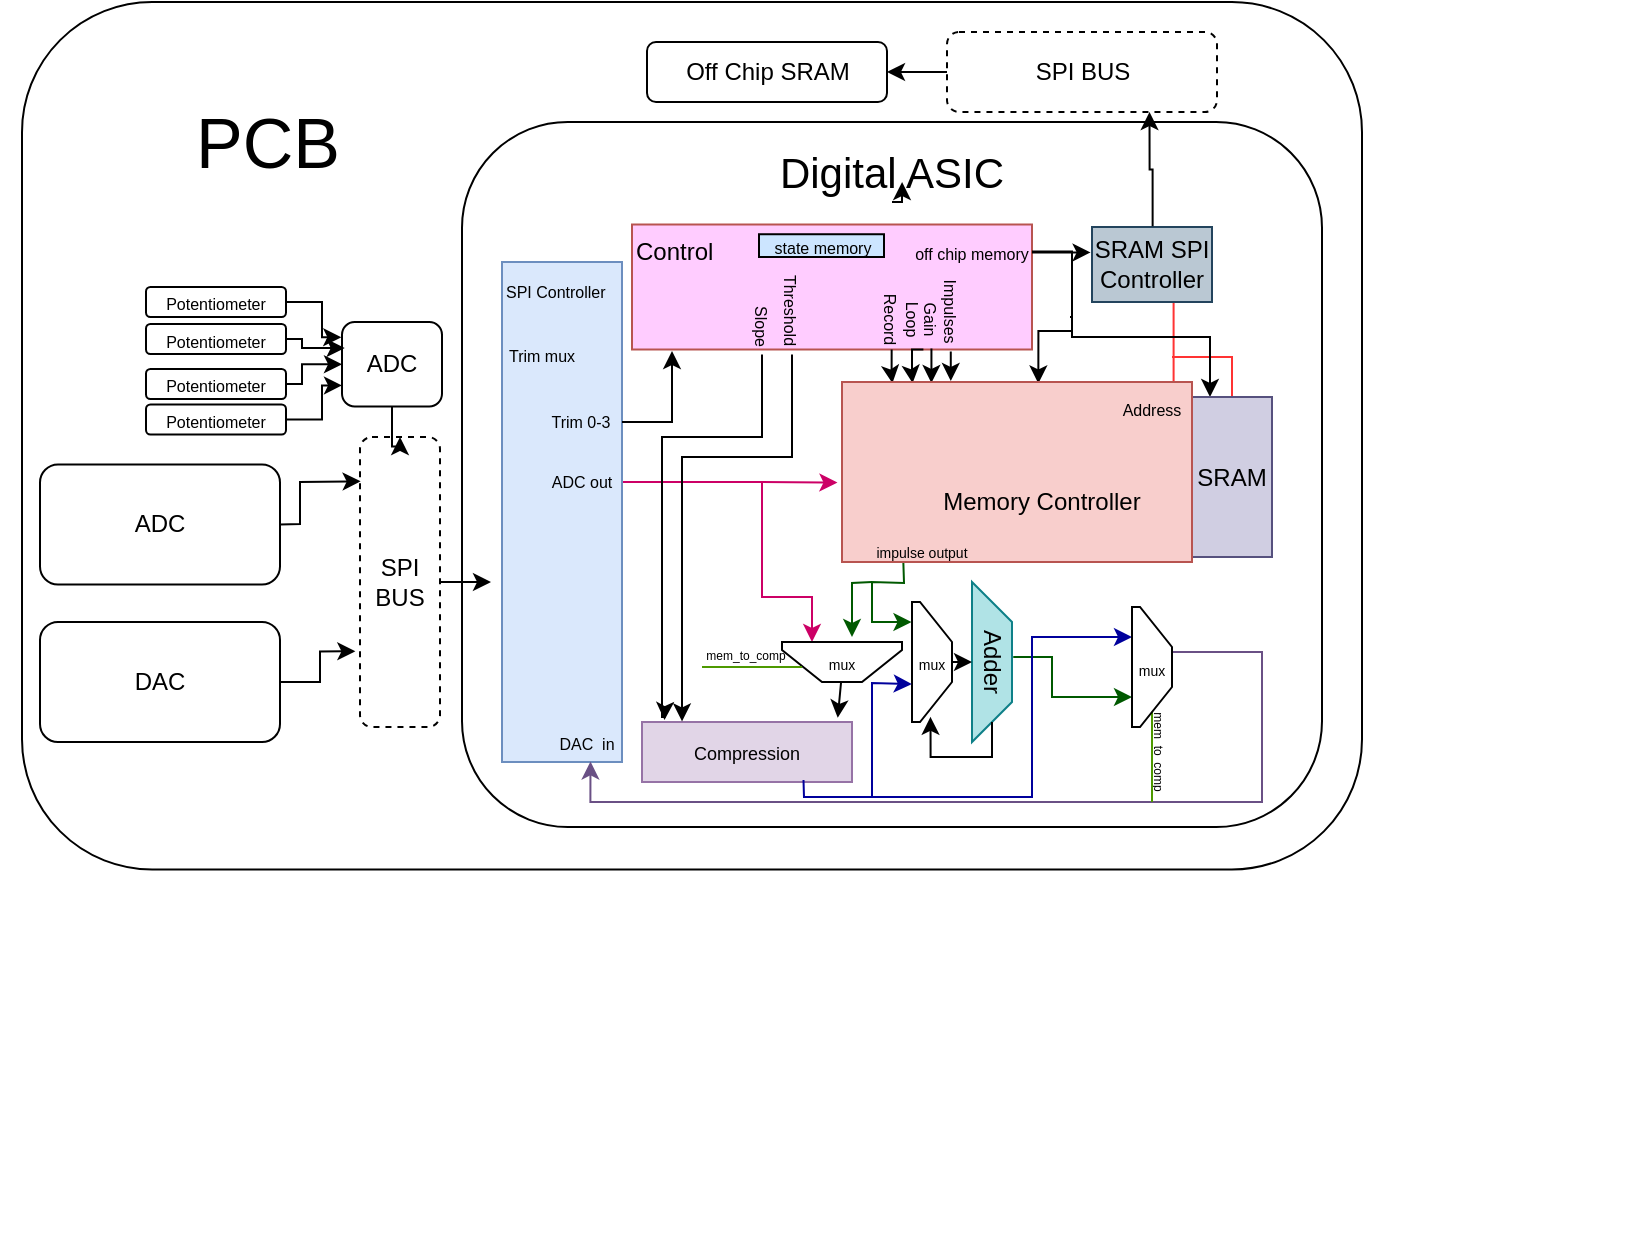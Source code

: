 <mxfile version="24.0.1" type="google">
  <diagram name="Page-1" id="Zs-kTGDQ2TX8Q834MrS4">
    <mxGraphModel grid="1" page="1" gridSize="10" guides="1" tooltips="1" connect="1" arrows="1" fold="1" pageScale="1" pageWidth="850" pageHeight="1100" math="0" shadow="0">
      <root>
        <mxCell id="0" />
        <mxCell id="1" parent="0" />
        <mxCell id="WyURkuB8XJ2In0CkwMqS-4" value="" style="rounded=1;whiteSpace=wrap;html=1;" vertex="1" parent="1">
          <mxGeometry x="60" y="40" width="670" height="433.75" as="geometry" />
        </mxCell>
        <mxCell id="tVe25JJXrX7TP5zpR2_T-1" value="" style="rounded=1;whiteSpace=wrap;html=1;" vertex="1" parent="1">
          <mxGeometry x="280" y="100" width="430" height="352.5" as="geometry" />
        </mxCell>
        <mxCell id="tVe25JJXrX7TP5zpR2_T-4" value="" style="group" vertex="1" connectable="0" parent="1">
          <mxGeometry x="49" y="271.25" width="120" height="60" as="geometry" />
        </mxCell>
        <mxCell id="tVe25JJXrX7TP5zpR2_T-2" value="" style="rounded=1;whiteSpace=wrap;html=1;" vertex="1" parent="tVe25JJXrX7TP5zpR2_T-4">
          <mxGeometry x="20" width="120" height="60" as="geometry" />
        </mxCell>
        <mxCell id="tVe25JJXrX7TP5zpR2_T-3" value="ADC" style="text;html=1;strokeColor=none;fillColor=none;align=center;verticalAlign=middle;whiteSpace=wrap;rounded=0;" vertex="1" parent="tVe25JJXrX7TP5zpR2_T-4">
          <mxGeometry x="50" y="15" width="60" height="30" as="geometry" />
        </mxCell>
        <mxCell id="tVe25JJXrX7TP5zpR2_T-9" value="" style="group" vertex="1" connectable="0" parent="1">
          <mxGeometry x="69" y="350" width="120" height="60" as="geometry" />
        </mxCell>
        <mxCell id="tVe25JJXrX7TP5zpR2_T-6" value="" style="rounded=1;whiteSpace=wrap;html=1;" vertex="1" parent="tVe25JJXrX7TP5zpR2_T-9">
          <mxGeometry width="120" height="60" as="geometry" />
        </mxCell>
        <mxCell id="tVe25JJXrX7TP5zpR2_T-8" value="DAC" style="text;html=1;strokeColor=none;fillColor=none;align=center;verticalAlign=middle;whiteSpace=wrap;rounded=0;" vertex="1" parent="tVe25JJXrX7TP5zpR2_T-9">
          <mxGeometry x="30" y="15" width="60" height="30" as="geometry" />
        </mxCell>
        <mxCell id="tVe25JJXrX7TP5zpR2_T-10" value="" style="endArrow=classic;html=1;rounded=0;exitX=1;exitY=0.5;exitDx=0;exitDy=0;entryX=0.008;entryY=0.153;entryDx=0;entryDy=0;entryPerimeter=0;" edge="1" parent="1" source="tVe25JJXrX7TP5zpR2_T-2" target="9PQ7ZDF2D8wfVxdtAXBt-15">
          <mxGeometry width="50" height="50" relative="1" as="geometry">
            <mxPoint x="409" y="360" as="sourcePoint" />
            <mxPoint x="159" y="280" as="targetPoint" />
            <Array as="points">
              <mxPoint x="199" y="301" />
              <mxPoint x="199" y="280" />
            </Array>
          </mxGeometry>
        </mxCell>
        <mxCell id="0uwEz2iJApMcKScw88or-7" value="" style="endArrow=classic;html=1;rounded=0;entryX=-0.013;entryY=0.559;entryDx=0;entryDy=0;strokeColor=#CC0066;entryPerimeter=0;exitX=0.87;exitY=0.477;exitDx=0;exitDy=0;exitPerimeter=0;" edge="1" parent="1" source="9PQ7ZDF2D8wfVxdtAXBt-2" target="0uwEz2iJApMcKScw88or-1">
          <mxGeometry width="50" height="50" relative="1" as="geometry">
            <mxPoint x="420" y="283.5" as="sourcePoint" />
            <mxPoint x="535.0" y="268.5" as="targetPoint" />
            <Array as="points">
              <mxPoint x="360" y="280" />
              <mxPoint x="430" y="280" />
            </Array>
          </mxGeometry>
        </mxCell>
        <mxCell id="9PQ7ZDF2D8wfVxdtAXBt-2" value="&lt;font style=&quot;font-size: 8px;&quot;&gt;SPI Controller&lt;/font&gt;" style="text;html=1;strokeColor=#6c8ebf;fillColor=#dae8fc;align=left;verticalAlign=top;whiteSpace=wrap;rounded=0;spacingTop=0;labelBorderColor=none;perimeterSpacing=10;" vertex="1" parent="1">
          <mxGeometry x="300" y="170" width="60" height="250" as="geometry" />
        </mxCell>
        <mxCell id="9PQ7ZDF2D8wfVxdtAXBt-11" value="&lt;font style=&quot;font-size: 8px;&quot;&gt;ADC out&lt;/font&gt;" style="text;html=1;strokeColor=none;fillColor=none;align=center;verticalAlign=middle;whiteSpace=wrap;rounded=0;" vertex="1" parent="1">
          <mxGeometry x="320" y="271.25" width="40" height="15" as="geometry" />
        </mxCell>
        <mxCell id="9PQ7ZDF2D8wfVxdtAXBt-12" style="edgeStyle=orthogonalEdgeStyle;rounded=0;orthogonalLoop=1;jettySize=auto;html=1;exitX=1;exitY=0.5;exitDx=0;exitDy=0;strokeColor=#6A5085;entryX=0.678;entryY=0.962;entryDx=0;entryDy=0;entryPerimeter=0;" edge="1" parent="1" source="0uwEz2iJApMcKScw88or-53" target="9PQ7ZDF2D8wfVxdtAXBt-2">
          <mxGeometry relative="1" as="geometry">
            <mxPoint x="390" y="430" as="targetPoint" />
            <Array as="points">
              <mxPoint x="635" y="365" />
              <mxPoint x="680" y="365" />
              <mxPoint x="680" y="440" />
              <mxPoint x="344" y="440" />
            </Array>
          </mxGeometry>
        </mxCell>
        <mxCell id="9PQ7ZDF2D8wfVxdtAXBt-13" value="&lt;font style=&quot;font-size: 8px;&quot;&gt;DAC&amp;nbsp; in&lt;/font&gt;" style="text;html=1;strokeColor=none;fillColor=none;align=center;verticalAlign=middle;whiteSpace=wrap;rounded=0;" vertex="1" parent="1">
          <mxGeometry x="325" y="402.5" width="35" height="15" as="geometry" />
        </mxCell>
        <mxCell id="9PQ7ZDF2D8wfVxdtAXBt-15" value="SPI BUS" style="text;html=1;strokeColor=default;fillColor=none;align=center;verticalAlign=middle;whiteSpace=wrap;rounded=1;dashed=1;" vertex="1" parent="1">
          <mxGeometry x="229" y="257.5" width="40" height="145" as="geometry" />
        </mxCell>
        <mxCell id="9PQ7ZDF2D8wfVxdtAXBt-16" style="edgeStyle=orthogonalEdgeStyle;rounded=0;orthogonalLoop=1;jettySize=auto;html=1;exitX=1;exitY=0.5;exitDx=0;exitDy=0;entryX=-0.058;entryY=0.739;entryDx=0;entryDy=0;entryPerimeter=0;" edge="1" parent="1" source="tVe25JJXrX7TP5zpR2_T-6" target="9PQ7ZDF2D8wfVxdtAXBt-15">
          <mxGeometry relative="1" as="geometry" />
        </mxCell>
        <mxCell id="9PQ7ZDF2D8wfVxdtAXBt-24" style="edgeStyle=orthogonalEdgeStyle;rounded=0;orthogonalLoop=1;jettySize=auto;html=1;exitX=1;exitY=0.5;exitDx=0;exitDy=0;entryX=0.056;entryY=0.63;entryDx=0;entryDy=0;entryPerimeter=0;" edge="1" parent="1" source="9PQ7ZDF2D8wfVxdtAXBt-15" target="9PQ7ZDF2D8wfVxdtAXBt-2">
          <mxGeometry relative="1" as="geometry" />
        </mxCell>
        <mxCell id="9PQ7ZDF2D8wfVxdtAXBt-35" value="&lt;font style=&quot;font-size: 8px;&quot;&gt;Trim 0-3&lt;/font&gt;" style="text;html=1;strokeColor=none;fillColor=none;align=center;verticalAlign=middle;whiteSpace=wrap;rounded=0;" vertex="1" parent="1">
          <mxGeometry x="317.5" y="240" width="42.5" height="17.5" as="geometry" />
        </mxCell>
        <mxCell id="9PQ7ZDF2D8wfVxdtAXBt-61" style="edgeStyle=orthogonalEdgeStyle;rounded=0;orthogonalLoop=1;jettySize=auto;html=1;entryX=0.5;entryY=0;entryDx=0;entryDy=0;" edge="1" parent="1" source="9PQ7ZDF2D8wfVxdtAXBt-56" target="9PQ7ZDF2D8wfVxdtAXBt-15">
          <mxGeometry relative="1" as="geometry" />
        </mxCell>
        <mxCell id="9PQ7ZDF2D8wfVxdtAXBt-56" value="ADC" style="rounded=1;whiteSpace=wrap;html=1;" vertex="1" parent="1">
          <mxGeometry x="220" y="200" width="50" height="42.25" as="geometry" />
        </mxCell>
        <mxCell id="9PQ7ZDF2D8wfVxdtAXBt-63" value="&lt;font style=&quot;font-size: 8px;&quot;&gt;Potentiometer&lt;/font&gt;" style="rounded=1;whiteSpace=wrap;html=1;" vertex="1" parent="1">
          <mxGeometry x="122" y="182.5" width="70" height="15" as="geometry" />
        </mxCell>
        <mxCell id="9PQ7ZDF2D8wfVxdtAXBt-66" value="&lt;font style=&quot;font-size: 8px;&quot;&gt;Potentiometer&lt;/font&gt;" style="rounded=1;whiteSpace=wrap;html=1;" vertex="1" parent="1">
          <mxGeometry x="122" y="201" width="70" height="15" as="geometry" />
        </mxCell>
        <mxCell id="9PQ7ZDF2D8wfVxdtAXBt-67" value="&lt;font style=&quot;font-size: 8px;&quot;&gt;Potentiometer&lt;/font&gt;" style="rounded=1;whiteSpace=wrap;html=1;" vertex="1" parent="1">
          <mxGeometry x="122" y="223.5" width="70" height="15" as="geometry" />
        </mxCell>
        <mxCell id="9PQ7ZDF2D8wfVxdtAXBt-68" value="&lt;font style=&quot;font-size: 8px;&quot;&gt;Potentiometer&lt;/font&gt;" style="rounded=1;whiteSpace=wrap;html=1;" vertex="1" parent="1">
          <mxGeometry x="122" y="241.25" width="70" height="15" as="geometry" />
        </mxCell>
        <mxCell id="9PQ7ZDF2D8wfVxdtAXBt-69" style="edgeStyle=orthogonalEdgeStyle;rounded=0;orthogonalLoop=1;jettySize=auto;html=1;exitX=1;exitY=0.5;exitDx=0;exitDy=0;entryX=0;entryY=0.75;entryDx=0;entryDy=0;" edge="1" parent="1" source="9PQ7ZDF2D8wfVxdtAXBt-68" target="9PQ7ZDF2D8wfVxdtAXBt-56">
          <mxGeometry relative="1" as="geometry">
            <mxPoint x="120.0" y="248.72" as="targetPoint" />
            <Array as="points">
              <mxPoint x="210" y="249" />
              <mxPoint x="210" y="232" />
            </Array>
          </mxGeometry>
        </mxCell>
        <mxCell id="9PQ7ZDF2D8wfVxdtAXBt-71" style="edgeStyle=orthogonalEdgeStyle;rounded=0;orthogonalLoop=1;jettySize=auto;html=1;exitX=1;exitY=0.5;exitDx=0;exitDy=0;entryX=0;entryY=0.5;entryDx=0;entryDy=0;" edge="1" parent="1" source="9PQ7ZDF2D8wfVxdtAXBt-67" target="9PQ7ZDF2D8wfVxdtAXBt-56">
          <mxGeometry relative="1" as="geometry">
            <mxPoint x="120.0" y="230.96" as="targetPoint" />
            <Array as="points">
              <mxPoint x="200" y="231" />
              <mxPoint x="200" y="221" />
            </Array>
          </mxGeometry>
        </mxCell>
        <mxCell id="9PQ7ZDF2D8wfVxdtAXBt-72" style="edgeStyle=orthogonalEdgeStyle;rounded=0;orthogonalLoop=1;jettySize=auto;html=1;exitX=1;exitY=0.5;exitDx=0;exitDy=0;entryX=0.027;entryY=0.308;entryDx=0;entryDy=0;entryPerimeter=0;" edge="1" parent="1" source="9PQ7ZDF2D8wfVxdtAXBt-66" target="9PQ7ZDF2D8wfVxdtAXBt-56">
          <mxGeometry relative="1" as="geometry">
            <mxPoint x="118.86" y="208.56" as="targetPoint" />
            <Array as="points">
              <mxPoint x="200" y="209" />
              <mxPoint x="200" y="213" />
            </Array>
          </mxGeometry>
        </mxCell>
        <mxCell id="9PQ7ZDF2D8wfVxdtAXBt-73" style="edgeStyle=orthogonalEdgeStyle;rounded=0;orthogonalLoop=1;jettySize=auto;html=1;exitX=1;exitY=0.5;exitDx=0;exitDy=0;entryX=-0.007;entryY=0.181;entryDx=0;entryDy=0;entryPerimeter=0;" edge="1" parent="1" source="9PQ7ZDF2D8wfVxdtAXBt-63" target="9PQ7ZDF2D8wfVxdtAXBt-56">
          <mxGeometry relative="1" as="geometry">
            <mxPoint x="119.4" y="189.44" as="targetPoint" />
            <Array as="points">
              <mxPoint x="210" y="190" />
              <mxPoint x="210" y="208" />
            </Array>
          </mxGeometry>
        </mxCell>
        <mxCell id="9PQ7ZDF2D8wfVxdtAXBt-74" value="&lt;font style=&quot;font-size: 8px;&quot;&gt;Trim mux&lt;/font&gt;" style="text;html=1;strokeColor=none;fillColor=none;align=center;verticalAlign=middle;whiteSpace=wrap;rounded=0;" vertex="1" parent="1">
          <mxGeometry x="300" y="201" width="40" height="30" as="geometry" />
        </mxCell>
        <mxCell id="0uwEz2iJApMcKScw88or-3" value="" style="group" vertex="1" connectable="0" parent="1">
          <mxGeometry x="530" y="242.5" width="340" height="420" as="geometry" />
        </mxCell>
        <mxCell id="9PQ7ZDF2D8wfVxdtAXBt-18" style="edgeStyle=orthogonalEdgeStyle;rounded=0;orthogonalLoop=1;jettySize=auto;html=1;exitX=0.75;exitY=0;exitDx=0;exitDy=0;entryX=0.635;entryY=0.828;entryDx=0;entryDy=0;entryPerimeter=0;endArrow=none;endFill=0;strokeColor=#FF3333;" edge="1" parent="0uwEz2iJApMcKScw88or-3" source="0uwEz2iJApMcKScw88or-2" target="9PQ7ZDF2D8wfVxdtAXBt-17">
          <mxGeometry relative="1" as="geometry" />
        </mxCell>
        <mxCell id="0uwEz2iJApMcKScw88or-38" value="" style="endArrow=classic;html=1;rounded=0;entryX=0.75;entryY=1;entryDx=0;entryDy=0;strokeColor=#CC0066;" edge="1" parent="0uwEz2iJApMcKScw88or-3" target="0uwEz2iJApMcKScw88or-34">
          <mxGeometry width="50" height="50" relative="1" as="geometry">
            <mxPoint x="-100" y="37.5" as="sourcePoint" />
            <mxPoint x="-95" y="87.5" as="targetPoint" />
            <Array as="points">
              <mxPoint x="-100" y="67.5" />
              <mxPoint x="-100" y="95" />
              <mxPoint x="-75" y="95" />
            </Array>
          </mxGeometry>
        </mxCell>
        <mxCell id="0uwEz2iJApMcKScw88or-40" value="&lt;font style=&quot;font-size: 9px;&quot;&gt;Compression&lt;/font&gt;" style="text;html=1;strokeColor=#9673a6;fillColor=#e1d5e7;align=center;verticalAlign=middle;whiteSpace=wrap;rounded=0;spacingTop=0;labelBorderColor=none;perimeterSpacing=10;" vertex="1" parent="0uwEz2iJApMcKScw88or-3">
          <mxGeometry x="-160" y="157.5" width="105" height="30" as="geometry" />
        </mxCell>
        <mxCell id="0uwEz2iJApMcKScw88or-42" value="" style="endArrow=classic;html=1;rounded=0;exitX=0.5;exitY=1;exitDx=0;exitDy=0;entryX=0.863;entryY=0.158;entryDx=0;entryDy=0;entryPerimeter=0;" edge="1" parent="0uwEz2iJApMcKScw88or-3" source="0uwEz2iJApMcKScw88or-35" target="0uwEz2iJApMcKScw88or-40">
          <mxGeometry width="50" height="50" relative="1" as="geometry">
            <mxPoint x="-135" y="117.5" as="sourcePoint" />
            <mxPoint x="-105" y="143.5" as="targetPoint" />
          </mxGeometry>
        </mxCell>
        <mxCell id="0uwEz2iJApMcKScw88or-54" value="" style="endArrow=classic;html=1;rounded=0;entryX=0.75;entryY=1;entryDx=0;entryDy=0;strokeColor=#005900;exitX=0.458;exitY=-0.031;exitDx=0;exitDy=0;exitPerimeter=0;" edge="1" parent="0uwEz2iJApMcKScw88or-3" source="9PQ7ZDF2D8wfVxdtAXBt-3" target="0uwEz2iJApMcKScw88or-52">
          <mxGeometry width="50" height="50" relative="1" as="geometry">
            <mxPoint x="150.26" y="121.38" as="sourcePoint" />
            <mxPoint x="95" y="107.5" as="targetPoint" />
            <Array as="points">
              <mxPoint x="45" y="125" />
              <mxPoint x="45" y="145" />
            </Array>
          </mxGeometry>
        </mxCell>
        <mxCell id="0uwEz2iJApMcKScw88or-57" value="" style="endArrow=classic;html=1;rounded=0;entryX=0.25;entryY=1;entryDx=0;entryDy=0;exitX=0.726;exitY=0.78;exitDx=0;exitDy=0;exitPerimeter=0;strokeColor=#00009C;" edge="1" parent="0uwEz2iJApMcKScw88or-3" source="0uwEz2iJApMcKScw88or-40" target="0uwEz2iJApMcKScw88or-52">
          <mxGeometry width="50" height="50" relative="1" as="geometry">
            <mxPoint x="85" y="207.5" as="sourcePoint" />
            <mxPoint x="135" y="157.5" as="targetPoint" />
            <Array as="points">
              <mxPoint x="-79" y="195" />
              <mxPoint x="35" y="195" />
              <mxPoint x="35" y="115" />
            </Array>
          </mxGeometry>
        </mxCell>
        <mxCell id="0uwEz2iJApMcKScw88or-59" value="Control" style="text;html=1;strokeColor=#b85450;fillColor=#FFCCFF;align=left;verticalAlign=top;whiteSpace=wrap;rounded=0;spacingTop=0;labelBorderColor=none;perimeterSpacing=10;" vertex="1" parent="0uwEz2iJApMcKScw88or-3">
          <mxGeometry x="-165" y="-91.25" width="200" height="62.5" as="geometry" />
        </mxCell>
        <mxCell id="0uwEz2iJApMcKScw88or-71" value="" style="group" vertex="1" connectable="0" parent="0uwEz2iJApMcKScw88or-3">
          <mxGeometry x="-65" y="97.5" width="60" height="20.0" as="geometry" />
        </mxCell>
        <mxCell id="0uwEz2iJApMcKScw88or-37" value="" style="group" vertex="1" connectable="0" parent="0uwEz2iJApMcKScw88or-3">
          <mxGeometry x="-90" y="117.5" width="60" height="20" as="geometry" />
        </mxCell>
        <mxCell id="0uwEz2iJApMcKScw88or-34" value="" style="shape=loopLimit;whiteSpace=wrap;html=1;rotation=180;" vertex="1" parent="0uwEz2iJApMcKScw88or-37">
          <mxGeometry width="60" height="20" as="geometry" />
        </mxCell>
        <mxCell id="9PQ7ZDF2D8wfVxdtAXBt-19" style="edgeStyle=orthogonalEdgeStyle;rounded=0;orthogonalLoop=1;jettySize=auto;html=1;endArrow=none;endFill=0;strokeColor=#4D9900;" edge="1" parent="0uwEz2iJApMcKScw88or-37">
          <mxGeometry relative="1" as="geometry">
            <mxPoint x="-40" y="12.5" as="targetPoint" />
            <mxPoint x="10" y="12.5" as="sourcePoint" />
          </mxGeometry>
        </mxCell>
        <mxCell id="0uwEz2iJApMcKScw88or-35" value="&lt;font style=&quot;font-size: 7px;&quot;&gt;mux&lt;/font&gt;" style="text;html=1;strokeColor=none;fillColor=none;align=center;verticalAlign=middle;whiteSpace=wrap;rounded=0;rotation=0;" vertex="1" parent="0uwEz2iJApMcKScw88or-37">
          <mxGeometry x="15" y="5" width="30" height="10" as="geometry" />
        </mxCell>
        <mxCell id="0uwEz2iJApMcKScw88or-74" value="" style="endArrow=classic;html=1;rounded=0;strokeColor=#005900;" edge="1" parent="0uwEz2iJApMcKScw88or-3">
          <mxGeometry width="50" height="50" relative="1" as="geometry">
            <mxPoint x="-45" y="87.5" as="sourcePoint" />
            <mxPoint x="-55" y="115" as="targetPoint" />
            <Array as="points">
              <mxPoint x="-55" y="88" />
            </Array>
          </mxGeometry>
        </mxCell>
        <mxCell id="0uwEz2iJApMcKScw88or-72" value="" style="shape=loopLimit;whiteSpace=wrap;html=1;rotation=-180;direction=north;" vertex="1" parent="0uwEz2iJApMcKScw88or-3">
          <mxGeometry x="-25" y="97.5" width="20" height="60" as="geometry" />
        </mxCell>
        <mxCell id="0uwEz2iJApMcKScw88or-81" value="" style="endArrow=classic;html=1;rounded=0;entryX=0.167;entryY=1.013;entryDx=0;entryDy=0;entryPerimeter=0;exitX=0.313;exitY=1.034;exitDx=0;exitDy=0;strokeColor=#005900;exitPerimeter=0;" edge="1" parent="0uwEz2iJApMcKScw88or-3" source="9PQ7ZDF2D8wfVxdtAXBt-10">
          <mxGeometry width="50" height="50" relative="1" as="geometry">
            <mxPoint x="-33.48" y="76.96" as="sourcePoint" />
            <mxPoint x="-25.26" y="107.52" as="targetPoint" />
            <Array as="points">
              <mxPoint x="-29" y="88" />
              <mxPoint x="-45" y="87.5" />
              <mxPoint x="-45" y="107.5" />
            </Array>
          </mxGeometry>
        </mxCell>
        <mxCell id="0uwEz2iJApMcKScw88or-85" value="" style="endArrow=classic;html=1;rounded=0;entryX=0.684;entryY=1.006;entryDx=0;entryDy=0;strokeColor=#00009C;entryPerimeter=0;" edge="1" parent="0uwEz2iJApMcKScw88or-3" target="0uwEz2iJApMcKScw88or-72">
          <mxGeometry width="50" height="50" relative="1" as="geometry">
            <mxPoint x="-45" y="195" as="sourcePoint" />
            <mxPoint x="-18.72" y="139.14" as="targetPoint" />
            <Array as="points">
              <mxPoint x="-45" y="138" />
            </Array>
          </mxGeometry>
        </mxCell>
        <mxCell id="0uwEz2iJApMcKScw88or-88" value="&lt;font style=&quot;font-size: 7px;&quot;&gt;mux&lt;/font&gt;" style="text;html=1;strokeColor=none;fillColor=none;align=center;verticalAlign=middle;whiteSpace=wrap;rounded=0;rotation=0;" vertex="1" parent="0uwEz2iJApMcKScw88or-3">
          <mxGeometry x="-30" y="122.5" width="30" height="10" as="geometry" />
        </mxCell>
        <mxCell id="9PQ7ZDF2D8wfVxdtAXBt-4" value="" style="group" vertex="1" connectable="0" parent="0uwEz2iJApMcKScw88or-3">
          <mxGeometry y="87.5" width="40" height="80" as="geometry" />
        </mxCell>
        <mxCell id="0uwEz2iJApMcKScw88or-68" value="" style="shape=trapezoid;perimeter=trapezoidPerimeter;whiteSpace=wrap;html=1;fixedSize=1;direction=south;fillColor=#b0e3e6;strokeColor=#0e8088;" vertex="1" parent="9PQ7ZDF2D8wfVxdtAXBt-4">
          <mxGeometry x="5" width="20" height="80" as="geometry" />
        </mxCell>
        <mxCell id="9PQ7ZDF2D8wfVxdtAXBt-3" value="Adder" style="text;html=1;strokeColor=none;fillColor=none;align=center;verticalAlign=middle;whiteSpace=wrap;rounded=0;rotation=90;" vertex="1" parent="9PQ7ZDF2D8wfVxdtAXBt-4">
          <mxGeometry x="-15" y="30" width="60" height="20" as="geometry" />
        </mxCell>
        <mxCell id="0uwEz2iJApMcKScw88or-75" value="" style="endArrow=classic;html=1;rounded=0;exitX=0.5;exitY=0;exitDx=0;exitDy=0;entryX=0.5;entryY=1;entryDx=0;entryDy=0;" edge="1" parent="0uwEz2iJApMcKScw88or-3" source="0uwEz2iJApMcKScw88or-72" target="0uwEz2iJApMcKScw88or-68">
          <mxGeometry width="50" height="50" relative="1" as="geometry">
            <mxPoint x="-5" y="167.5" as="sourcePoint" />
            <mxPoint x="45" y="117.5" as="targetPoint" />
            <Array as="points" />
          </mxGeometry>
        </mxCell>
        <mxCell id="9PQ7ZDF2D8wfVxdtAXBt-9" style="edgeStyle=orthogonalEdgeStyle;rounded=0;orthogonalLoop=1;jettySize=auto;html=1;entryX=0.5;entryY=0;entryDx=0;entryDy=0;endArrow=none;endFill=0;strokeColor=#FF3333;" edge="1" parent="0uwEz2iJApMcKScw88or-3" target="9PQ7ZDF2D8wfVxdtAXBt-8">
          <mxGeometry relative="1" as="geometry">
            <mxPoint x="105" y="-25" as="sourcePoint" />
            <Array as="points">
              <mxPoint x="135" y="-25" />
            </Array>
          </mxGeometry>
        </mxCell>
        <mxCell id="9PQ7ZDF2D8wfVxdtAXBt-94" style="edgeStyle=orthogonalEdgeStyle;rounded=0;orthogonalLoop=1;jettySize=auto;html=1;exitX=0.25;exitY=0;exitDx=0;exitDy=0;endArrow=none;endFill=0;startArrow=classic;startFill=1;" edge="1" parent="0uwEz2iJApMcKScw88or-3">
          <mxGeometry relative="1" as="geometry">
            <mxPoint x="54" y="-45" as="targetPoint" />
            <mxPoint x="124" y="-5" as="sourcePoint" />
            <Array as="points">
              <mxPoint x="124" y="-35" />
              <mxPoint x="55" y="-35" />
              <mxPoint x="55" y="-45" />
            </Array>
          </mxGeometry>
        </mxCell>
        <mxCell id="9PQ7ZDF2D8wfVxdtAXBt-8" value="SRAM" style="text;html=1;strokeColor=#56517e;fillColor=#d0cee2;align=center;verticalAlign=middle;whiteSpace=wrap;rounded=0;" vertex="1" parent="0uwEz2iJApMcKScw88or-3">
          <mxGeometry x="115" y="-5" width="40" height="80" as="geometry" />
        </mxCell>
        <mxCell id="9PQ7ZDF2D8wfVxdtAXBt-17" value="SRAM SPI Controller" style="text;html=1;strokeColor=#23445d;fillColor=#bac8d3;align=center;verticalAlign=middle;whiteSpace=wrap;rounded=0;spacingTop=0;labelBorderColor=none;perimeterSpacing=10;" vertex="1" parent="0uwEz2iJApMcKScw88or-3">
          <mxGeometry x="65" y="-90" width="60" height="37.5" as="geometry" />
        </mxCell>
        <mxCell id="9PQ7ZDF2D8wfVxdtAXBt-22" value="&lt;font style=&quot;font-size: 6px;&quot;&gt;mem_to_comp&lt;/font&gt;" style="text;html=1;strokeColor=none;fillColor=none;align=center;verticalAlign=middle;whiteSpace=wrap;rounded=0;rotation=90;" vertex="1" parent="0uwEz2iJApMcKScw88or-3">
          <mxGeometry x="85" y="167.5" width="30" height="10" as="geometry" />
        </mxCell>
        <mxCell id="9PQ7ZDF2D8wfVxdtAXBt-20" value="&lt;font style=&quot;font-size: 6px;&quot;&gt;mem_to_comp&lt;/font&gt;" style="text;html=1;strokeColor=none;fillColor=none;align=center;verticalAlign=middle;whiteSpace=wrap;rounded=0;" vertex="1" parent="0uwEz2iJApMcKScw88or-3">
          <mxGeometry x="-123" y="117.5" width="30" height="10" as="geometry" />
        </mxCell>
        <mxCell id="9PQ7ZDF2D8wfVxdtAXBt-34" style="edgeStyle=orthogonalEdgeStyle;rounded=0;orthogonalLoop=1;jettySize=auto;html=1;exitX=1;exitY=0.5;exitDx=0;exitDy=0;entryX=0.957;entryY=0.537;entryDx=0;entryDy=0;entryPerimeter=0;" edge="1" parent="0uwEz2iJApMcKScw88or-3" source="9PQ7ZDF2D8wfVxdtAXBt-3" target="0uwEz2iJApMcKScw88or-72">
          <mxGeometry relative="1" as="geometry">
            <Array as="points">
              <mxPoint x="15" y="175" />
              <mxPoint x="-16" y="175" />
            </Array>
          </mxGeometry>
        </mxCell>
        <mxCell id="9PQ7ZDF2D8wfVxdtAXBt-36" style="edgeStyle=orthogonalEdgeStyle;rounded=0;orthogonalLoop=1;jettySize=auto;html=1;" edge="1" parent="0uwEz2iJApMcKScw88or-3">
          <mxGeometry relative="1" as="geometry">
            <mxPoint x="-170" y="7.5" as="sourcePoint" />
            <mxPoint x="-145" y="-28" as="targetPoint" />
            <Array as="points">
              <mxPoint x="-170" y="8" />
              <mxPoint x="-145" y="8" />
            </Array>
          </mxGeometry>
        </mxCell>
        <mxCell id="9PQ7ZDF2D8wfVxdtAXBt-42" style="edgeStyle=orthogonalEdgeStyle;rounded=0;orthogonalLoop=1;jettySize=auto;html=1;entryX=0.144;entryY=0.007;entryDx=0;entryDy=0;entryPerimeter=0;" edge="1" parent="0uwEz2iJApMcKScw88or-3" target="0uwEz2iJApMcKScw88or-1">
          <mxGeometry relative="1" as="geometry">
            <mxPoint x="-38.995" y="-12.5" as="targetPoint" />
            <mxPoint x="-35.17" y="-28.75" as="sourcePoint" />
            <Array as="points">
              <mxPoint x="-35" y="-15" />
              <mxPoint x="-35" y="-15" />
            </Array>
          </mxGeometry>
        </mxCell>
        <mxCell id="9PQ7ZDF2D8wfVxdtAXBt-37" value="&lt;font style=&quot;font-size: 8px;&quot;&gt;Record&lt;br&gt;&lt;/font&gt;" style="text;html=1;strokeColor=none;fillColor=none;align=center;verticalAlign=middle;whiteSpace=wrap;rounded=0;rotation=90;" vertex="1" parent="0uwEz2iJApMcKScw88or-3">
          <mxGeometry x="-50" y="-58.75" width="30" height="30" as="geometry" />
        </mxCell>
        <mxCell id="9PQ7ZDF2D8wfVxdtAXBt-45" style="edgeStyle=orthogonalEdgeStyle;rounded=0;orthogonalLoop=1;jettySize=auto;html=1;entryX=0.175;entryY=0.006;entryDx=0;entryDy=0;entryPerimeter=0;" edge="1" parent="0uwEz2iJApMcKScw88or-3">
          <mxGeometry relative="1" as="geometry">
            <mxPoint x="-24.675" y="-11.96" as="targetPoint" />
            <mxPoint x="-19.296" y="-28.75" as="sourcePoint" />
            <Array as="points">
              <mxPoint x="-25" y="-29" />
              <mxPoint x="-25" y="-15" />
              <mxPoint x="-25" y="-15" />
            </Array>
          </mxGeometry>
        </mxCell>
        <mxCell id="9PQ7ZDF2D8wfVxdtAXBt-44" value="&lt;font style=&quot;font-size: 8px;&quot;&gt;Loop&lt;/font&gt;" style="text;html=1;strokeColor=none;fillColor=none;align=center;verticalAlign=middle;whiteSpace=wrap;rounded=0;rotation=90;" vertex="1" parent="0uwEz2iJApMcKScw88or-3">
          <mxGeometry x="-39" y="-58.75" width="30" height="30" as="geometry" />
        </mxCell>
        <mxCell id="9PQ7ZDF2D8wfVxdtAXBt-47" style="edgeStyle=orthogonalEdgeStyle;rounded=0;orthogonalLoop=1;jettySize=auto;html=1;exitX=0.726;exitY=0.872;exitDx=0;exitDy=0;exitPerimeter=0;" edge="1" parent="0uwEz2iJApMcKScw88or-3" source="0uwEz2iJApMcKScw88or-59">
          <mxGeometry relative="1" as="geometry">
            <mxPoint x="-15.05" y="-12" as="targetPoint" />
            <mxPoint x="-15.047" y="-25.75" as="sourcePoint" />
            <Array as="points">
              <mxPoint x="-15" y="-12" />
            </Array>
          </mxGeometry>
        </mxCell>
        <mxCell id="9PQ7ZDF2D8wfVxdtAXBt-46" value="&lt;font style=&quot;font-size: 8px;&quot;&gt;Gain&lt;/font&gt;" style="text;html=1;strokeColor=none;fillColor=none;align=center;verticalAlign=middle;whiteSpace=wrap;rounded=0;rotation=90;" vertex="1" parent="0uwEz2iJApMcKScw88or-3">
          <mxGeometry x="-30" y="-58.75" width="30" height="30" as="geometry" />
        </mxCell>
        <mxCell id="9PQ7ZDF2D8wfVxdtAXBt-49" style="edgeStyle=orthogonalEdgeStyle;rounded=0;orthogonalLoop=1;jettySize=auto;html=1;exitX=1.034;exitY=0.187;exitDx=0;exitDy=0;exitPerimeter=0;" edge="1" parent="0uwEz2iJApMcKScw88or-3" source="9PQ7ZDF2D8wfVxdtAXBt-46">
          <mxGeometry relative="1" as="geometry">
            <mxPoint x="-5" y="-13" as="targetPoint" />
            <mxPoint x="-5" y="-25" as="sourcePoint" />
            <Array as="points">
              <mxPoint x="-6" y="-13" />
            </Array>
          </mxGeometry>
        </mxCell>
        <mxCell id="9PQ7ZDF2D8wfVxdtAXBt-48" value="&lt;font style=&quot;font-size: 8px;&quot;&gt;Impulses&lt;/font&gt;" style="text;html=1;strokeColor=none;fillColor=none;align=center;verticalAlign=middle;whiteSpace=wrap;rounded=0;rotation=90;" vertex="1" parent="0uwEz2iJApMcKScw88or-3">
          <mxGeometry x="-20" y="-62.75" width="30" height="30" as="geometry" />
        </mxCell>
        <mxCell id="9PQ7ZDF2D8wfVxdtAXBt-51" value="&lt;span style=&quot;font-size: 8px;&quot;&gt;off chip memory&lt;/span&gt;" style="text;html=1;strokeColor=none;fillColor=none;align=center;verticalAlign=middle;whiteSpace=wrap;rounded=0;" vertex="1" parent="0uwEz2iJApMcKScw88or-3">
          <mxGeometry x="-25" y="-92.75" width="60" height="30" as="geometry" />
        </mxCell>
        <mxCell id="9PQ7ZDF2D8wfVxdtAXBt-52" style="edgeStyle=orthogonalEdgeStyle;rounded=0;orthogonalLoop=1;jettySize=auto;html=1;entryX=0.116;entryY=0.395;entryDx=0;entryDy=0;entryPerimeter=0;" edge="1" parent="0uwEz2iJApMcKScw88or-3" source="9PQ7ZDF2D8wfVxdtAXBt-51" target="9PQ7ZDF2D8wfVxdtAXBt-17">
          <mxGeometry relative="1" as="geometry">
            <mxPoint x="55" y="-75" as="targetPoint" />
            <Array as="points">
              <mxPoint x="65" y="-78" />
            </Array>
          </mxGeometry>
        </mxCell>
        <mxCell id="9PQ7ZDF2D8wfVxdtAXBt-54" style="edgeStyle=orthogonalEdgeStyle;rounded=0;orthogonalLoop=1;jettySize=auto;html=1;exitX=1;exitY=0.5;exitDx=0;exitDy=0;entryX=0.561;entryY=0.008;entryDx=0;entryDy=0;entryPerimeter=0;" edge="1" parent="0uwEz2iJApMcKScw88or-3" source="9PQ7ZDF2D8wfVxdtAXBt-51" target="0uwEz2iJApMcKScw88or-1">
          <mxGeometry relative="1" as="geometry">
            <Array as="points">
              <mxPoint x="55" y="-78" />
              <mxPoint x="55" y="-38" />
              <mxPoint x="38" y="-38" />
            </Array>
          </mxGeometry>
        </mxCell>
        <mxCell id="9PQ7ZDF2D8wfVxdtAXBt-87" value="&lt;font style=&quot;font-size: 8px;&quot;&gt;Slope&lt;/font&gt;" style="text;html=1;strokeColor=none;fillColor=none;align=center;verticalAlign=middle;whiteSpace=wrap;rounded=0;rotation=90;" vertex="1" parent="0uwEz2iJApMcKScw88or-3">
          <mxGeometry x="-115" y="-55.25" width="30" height="30" as="geometry" />
        </mxCell>
        <mxCell id="9PQ7ZDF2D8wfVxdtAXBt-88" value="&lt;font style=&quot;font-size: 8px;&quot;&gt;Threshold&lt;/font&gt;" style="text;html=1;strokeColor=none;fillColor=none;align=center;verticalAlign=middle;whiteSpace=wrap;rounded=0;rotation=90;" vertex="1" parent="0uwEz2iJApMcKScw88or-3">
          <mxGeometry x="-107.5" y="-63.75" width="45" height="30" as="geometry" />
        </mxCell>
        <mxCell id="9PQ7ZDF2D8wfVxdtAXBt-90" style="edgeStyle=orthogonalEdgeStyle;rounded=0;orthogonalLoop=1;jettySize=auto;html=1;exitX=1;exitY=0.5;exitDx=0;exitDy=0;entryX=0.244;entryY=0.193;entryDx=0;entryDy=0;entryPerimeter=0;" edge="1" parent="0uwEz2iJApMcKScw88or-3" source="9PQ7ZDF2D8wfVxdtAXBt-88" target="0uwEz2iJApMcKScw88or-40">
          <mxGeometry relative="1" as="geometry">
            <Array as="points">
              <mxPoint x="-85" y="25" />
              <mxPoint x="-140" y="25" />
              <mxPoint x="-140" y="157" />
            </Array>
          </mxGeometry>
        </mxCell>
        <mxCell id="9PQ7ZDF2D8wfVxdtAXBt-91" style="edgeStyle=orthogonalEdgeStyle;rounded=0;orthogonalLoop=1;jettySize=auto;html=1;exitX=1;exitY=1;exitDx=0;exitDy=0;entryX=0.17;entryY=0.18;entryDx=0;entryDy=0;entryPerimeter=0;" edge="1" parent="0uwEz2iJApMcKScw88or-3" source="9PQ7ZDF2D8wfVxdtAXBt-88" target="0uwEz2iJApMcKScw88or-40">
          <mxGeometry relative="1" as="geometry">
            <mxPoint x="-135" y="155" as="targetPoint" />
            <Array as="points">
              <mxPoint x="-100" y="15" />
              <mxPoint x="-150" y="15" />
              <mxPoint x="-150" y="155" />
              <mxPoint x="-149" y="155" />
            </Array>
          </mxGeometry>
        </mxCell>
        <mxCell id="9PQ7ZDF2D8wfVxdtAXBt-93" value="&lt;font style=&quot;font-size: 8px;&quot;&gt;state memory&lt;/font&gt;" style="rounded=0;whiteSpace=wrap;html=1;fillColor=#CCE5FF;" vertex="1" parent="0uwEz2iJApMcKScw88or-3">
          <mxGeometry x="-101.5" y="-86.38" width="62.5" height="11.38" as="geometry" />
        </mxCell>
        <mxCell id="9PQ7ZDF2D8wfVxdtAXBt-21" style="edgeStyle=orthogonalEdgeStyle;rounded=0;orthogonalLoop=1;jettySize=auto;html=1;endArrow=none;endFill=0;strokeColor=#4D9900;" edge="1" parent="0uwEz2iJApMcKScw88or-3" source="0uwEz2iJApMcKScw88or-53">
          <mxGeometry relative="1" as="geometry">
            <mxPoint x="95" y="197.5" as="targetPoint" />
            <Array as="points">
              <mxPoint x="95" y="195" />
            </Array>
          </mxGeometry>
        </mxCell>
        <mxCell id="0uwEz2iJApMcKScw88or-52" value="" style="shape=loopLimit;whiteSpace=wrap;html=1;rotation=180;direction=north;" vertex="1" parent="0uwEz2iJApMcKScw88or-3">
          <mxGeometry x="85" y="100" width="20" height="60" as="geometry" />
        </mxCell>
        <mxCell id="0uwEz2iJApMcKScw88or-1" value="" style="rounded=0;whiteSpace=wrap;html=1;fillColor=#f8cecc;strokeColor=#b85450;" vertex="1" parent="0uwEz2iJApMcKScw88or-3">
          <mxGeometry x="-60" y="-12.5" width="175" height="90" as="geometry" />
        </mxCell>
        <mxCell id="9PQ7ZDF2D8wfVxdtAXBt-10" value="&lt;font style=&quot;font-size: 7px;&quot;&gt;impulse output&lt;/font&gt;" style="text;html=1;strokeColor=none;fillColor=none;align=center;verticalAlign=middle;whiteSpace=wrap;rounded=0;" vertex="1" parent="0uwEz2iJApMcKScw88or-3">
          <mxGeometry x="-45" y="66.5" width="50" height="10" as="geometry" />
        </mxCell>
        <mxCell id="0uwEz2iJApMcKScw88or-2" value="Memory Controller" style="text;html=1;strokeColor=none;fillColor=none;align=center;verticalAlign=middle;whiteSpace=wrap;rounded=0;" vertex="1" parent="0uwEz2iJApMcKScw88or-3">
          <mxGeometry x="-25" y="37.5" width="130" height="20" as="geometry" />
        </mxCell>
        <mxCell id="9PQ7ZDF2D8wfVxdtAXBt-50" value="&lt;font style=&quot;font-size: 8px;&quot;&gt;Address&lt;/font&gt;" style="text;html=1;strokeColor=none;fillColor=none;align=center;verticalAlign=middle;whiteSpace=wrap;rounded=0;" vertex="1" parent="0uwEz2iJApMcKScw88or-3">
          <mxGeometry x="65" y="-15" width="60" height="30" as="geometry" />
        </mxCell>
        <mxCell id="0uwEz2iJApMcKScw88or-53" value="&lt;font style=&quot;font-size: 7px;&quot;&gt;mux&lt;/font&gt;" style="text;html=1;strokeColor=none;fillColor=none;align=center;verticalAlign=middle;whiteSpace=wrap;rounded=0;rotation=0;" vertex="1" parent="0uwEz2iJApMcKScw88or-3">
          <mxGeometry x="85" y="125" width="20" height="10" as="geometry" />
        </mxCell>
        <mxCell id="9PQ7ZDF2D8wfVxdtAXBt-100" value="Off Chip SRAM" style="rounded=1;whiteSpace=wrap;html=1;" vertex="1" parent="1">
          <mxGeometry x="372.5" y="60" width="120" height="30" as="geometry" />
        </mxCell>
        <mxCell id="9PQ7ZDF2D8wfVxdtAXBt-103" style="edgeStyle=orthogonalEdgeStyle;rounded=0;orthogonalLoop=1;jettySize=auto;html=1;entryX=1;entryY=0.5;entryDx=0;entryDy=0;" edge="1" parent="1" source="9PQ7ZDF2D8wfVxdtAXBt-101" target="9PQ7ZDF2D8wfVxdtAXBt-100">
          <mxGeometry relative="1" as="geometry" />
        </mxCell>
        <mxCell id="9PQ7ZDF2D8wfVxdtAXBt-101" value="SPI BUS" style="text;html=1;strokeColor=default;fillColor=none;align=center;verticalAlign=middle;whiteSpace=wrap;rounded=1;dashed=1;" vertex="1" parent="1">
          <mxGeometry x="522.5" y="55" width="135" height="40" as="geometry" />
        </mxCell>
        <mxCell id="9PQ7ZDF2D8wfVxdtAXBt-102" style="edgeStyle=orthogonalEdgeStyle;rounded=0;orthogonalLoop=1;jettySize=auto;html=1;entryX=0.75;entryY=1;entryDx=0;entryDy=0;exitX=0.504;exitY=0.168;exitDx=0;exitDy=0;exitPerimeter=0;" edge="1" parent="1" source="9PQ7ZDF2D8wfVxdtAXBt-17" target="9PQ7ZDF2D8wfVxdtAXBt-101">
          <mxGeometry relative="1" as="geometry" />
        </mxCell>
        <mxCell id="WyURkuB8XJ2In0CkwMqS-3" value="Digital ASIC" style="text;html=1;strokeColor=none;fillColor=none;align=center;verticalAlign=middle;whiteSpace=wrap;rounded=0;strokeWidth=0;fontSize=21;" vertex="1" parent="1">
          <mxGeometry x="398.13" y="110" width="193.75" height="30" as="geometry" />
        </mxCell>
        <mxCell id="WyURkuB8XJ2In0CkwMqS-5" style="edgeStyle=orthogonalEdgeStyle;rounded=0;orthogonalLoop=1;jettySize=auto;html=1;exitX=0.5;exitY=1;exitDx=0;exitDy=0;entryX=0.526;entryY=0.667;entryDx=0;entryDy=0;entryPerimeter=0;" edge="1" parent="1" source="WyURkuB8XJ2In0CkwMqS-3" target="WyURkuB8XJ2In0CkwMqS-3">
          <mxGeometry relative="1" as="geometry" />
        </mxCell>
        <mxCell id="WyURkuB8XJ2In0CkwMqS-6" value="&lt;font style=&quot;font-size: 35px;&quot;&gt;PCB&lt;/font&gt;" style="text;html=1;strokeColor=none;fillColor=none;align=center;verticalAlign=middle;whiteSpace=wrap;rounded=0;strokeWidth=0;fontSize=21;" vertex="1" parent="1">
          <mxGeometry x="86.25" y="95" width="193.75" height="30" as="geometry" />
        </mxCell>
      </root>
    </mxGraphModel>
  </diagram>
</mxfile>
